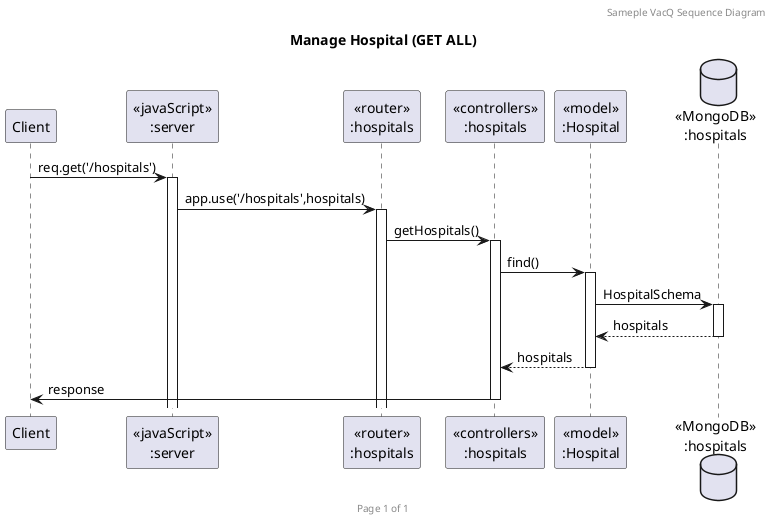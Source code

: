 @startuml Manage Hospital (GET ALL)

header Sameple VacQ Sequence Diagram
footer Page %page% of %lastpage%
title "Manage Hospital (GET ALL)"

participant "Client" as client
participant "<<javaScript>>\n:server" as server
participant "<<router>>\n:hospitals" as routerHospitals
participant "<<controllers>>\n:hospitals" as controllersHospitals
participant "<<model>>\n:Hospital" as modelHospital
database "<<MongoDB>>\n:hospitals" as HospitalsDatabase

' GET ALL
client->server ++:req.get('/hospitals')
server->routerHospitals ++:app.use('/hospitals',hospitals)
routerHospitals -> controllersHospitals ++:getHospitals()
controllersHospitals->modelHospital ++:find()
modelHospital ->HospitalsDatabase ++: HospitalSchema
HospitalsDatabase --> modelHospital --: hospitals
controllersHospitals <-- modelHospital --:hospitals
controllersHospitals->client --:response

@enduml